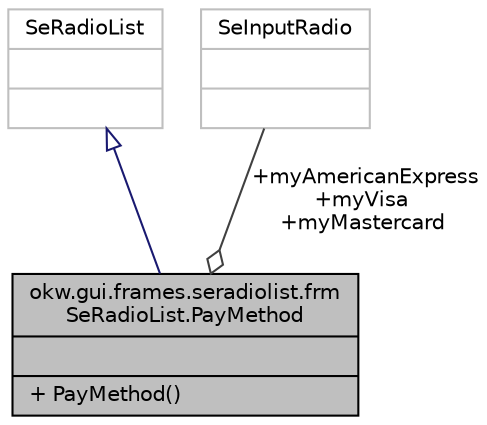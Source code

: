 digraph "okw.gui.frames.seradiolist.frmSeRadioList.PayMethod"
{
 // INTERACTIVE_SVG=YES
 // LATEX_PDF_SIZE
  edge [fontname="Helvetica",fontsize="10",labelfontname="Helvetica",labelfontsize="10"];
  node [fontname="Helvetica",fontsize="10",shape=record];
  Node1 [label="{okw.gui.frames.seradiolist.frm\lSeRadioList.PayMethod\n||+ PayMethod()\l}",height=0.2,width=0.4,color="black", fillcolor="grey75", style="filled", fontcolor="black",tooltip=" "];
  Node2 -> Node1 [dir="back",color="midnightblue",fontsize="10",style="solid",arrowtail="onormal",fontname="Helvetica"];
  Node2 [label="{SeRadioList\n||}",height=0.2,width=0.4,color="grey75", fillcolor="white", style="filled",tooltip=" "];
  Node3 -> Node1 [color="grey25",fontsize="10",style="solid",label=" +myAmericanExpress\n+myVisa\n+myMastercard" ,arrowhead="odiamond",fontname="Helvetica"];
  Node3 [label="{SeInputRadio\n||}",height=0.2,width=0.4,color="grey75", fillcolor="white", style="filled",tooltip=" "];
}
